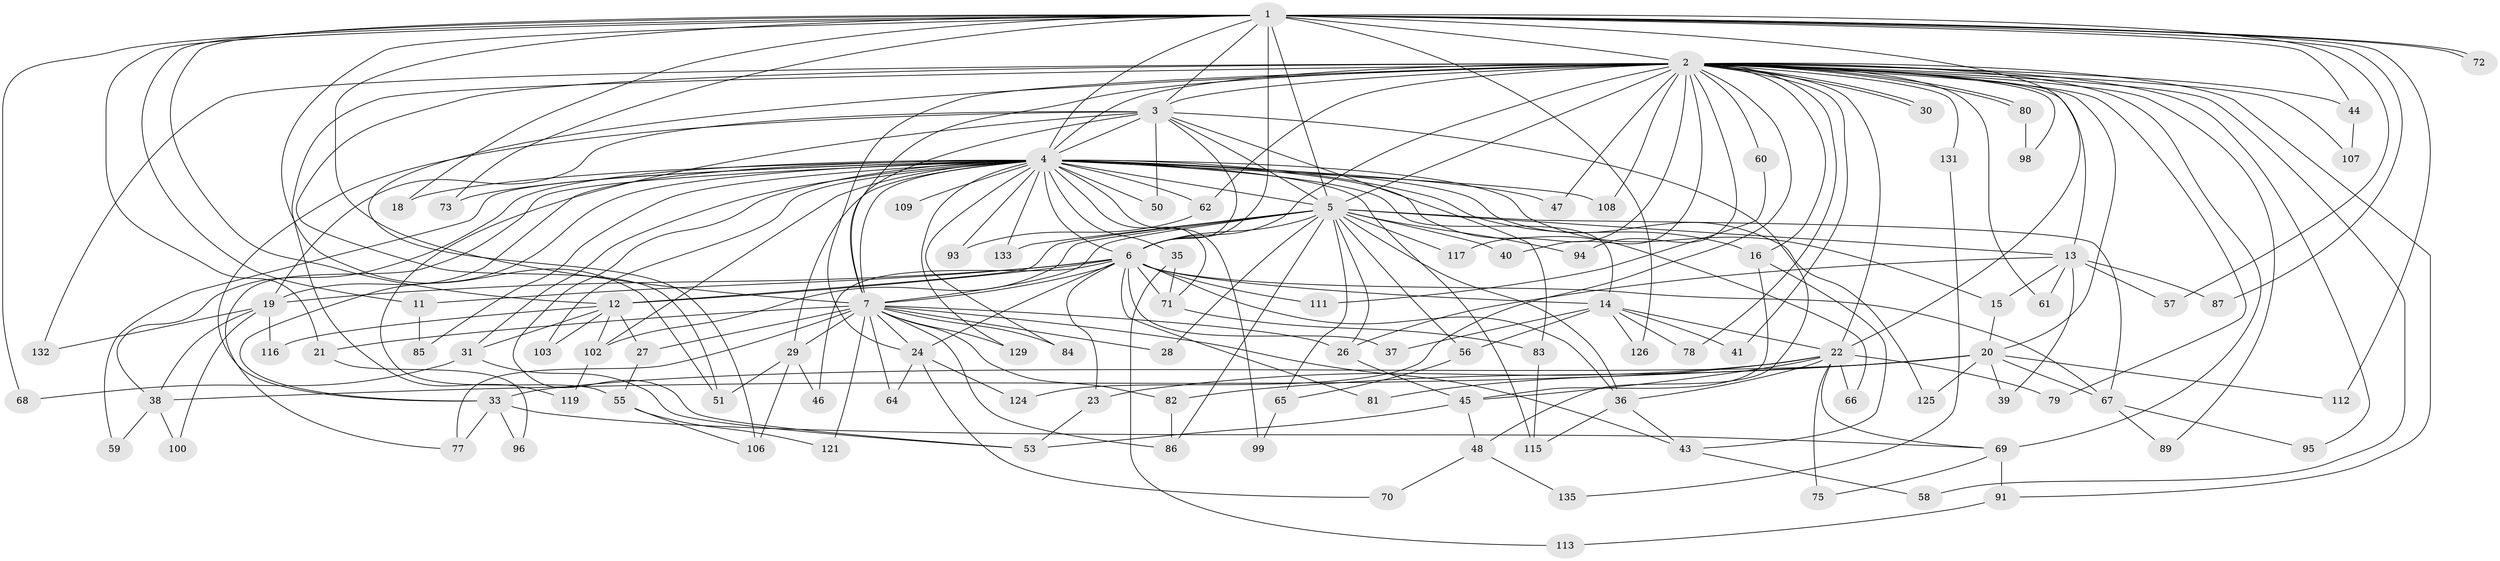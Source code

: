 // original degree distribution, {25: 0.029411764705882353, 24: 0.007352941176470588, 15: 0.007352941176470588, 28: 0.007352941176470588, 16: 0.014705882352941176, 32: 0.007352941176470588, 3: 0.22058823529411764, 7: 0.007352941176470588, 9: 0.014705882352941176, 8: 0.007352941176470588, 4: 0.0661764705882353, 2: 0.5367647058823529, 6: 0.014705882352941176, 11: 0.007352941176470588, 5: 0.051470588235294115}
// Generated by graph-tools (version 1.1) at 2025/11/02/27/25 16:11:00]
// undirected, 104 vertices, 232 edges
graph export_dot {
graph [start="1"]
  node [color=gray90,style=filled];
  1 [super="+54"];
  2 [super="+8"];
  3;
  4 [super="+10"];
  5 [super="+9"];
  6 [super="+136"];
  7 [super="+17"];
  11;
  12 [super="+42"];
  13 [super="+105"];
  14 [super="+25"];
  15 [super="+32"];
  16;
  18;
  19 [super="+90"];
  20 [super="+74"];
  21;
  22;
  23;
  24 [super="+34"];
  26 [super="+49"];
  27;
  28 [super="+134"];
  29 [super="+110"];
  30;
  31 [super="+101"];
  33 [super="+92"];
  35;
  36 [super="+88"];
  37 [super="+63"];
  38 [super="+130"];
  39;
  40;
  41;
  43 [super="+120"];
  44;
  45 [super="+52"];
  46;
  47;
  48;
  50;
  51 [super="+97"];
  53 [super="+127"];
  55 [super="+118"];
  56;
  57;
  58;
  59;
  60;
  61;
  62;
  64;
  65;
  66;
  67;
  68;
  69 [super="+76"];
  70;
  71 [super="+123"];
  72;
  73;
  75;
  77 [super="+104"];
  78;
  79;
  80;
  81;
  82;
  83;
  84;
  85;
  86 [super="+122"];
  87;
  89;
  91;
  93;
  94;
  95;
  96;
  98;
  99;
  100;
  102 [super="+114"];
  103;
  106;
  107;
  108;
  109;
  111;
  112;
  113;
  115 [super="+128"];
  116;
  117;
  119;
  121;
  124;
  125;
  126;
  129;
  131;
  132;
  133;
  135;
  1 -- 2 [weight=2];
  1 -- 3;
  1 -- 4 [weight=2];
  1 -- 5 [weight=2];
  1 -- 6 [weight=2];
  1 -- 7;
  1 -- 11;
  1 -- 12;
  1 -- 18;
  1 -- 21;
  1 -- 22;
  1 -- 44;
  1 -- 51;
  1 -- 57;
  1 -- 68;
  1 -- 72;
  1 -- 72;
  1 -- 73;
  1 -- 87;
  1 -- 112;
  1 -- 126;
  2 -- 3 [weight=2];
  2 -- 4 [weight=4];
  2 -- 5 [weight=4];
  2 -- 6 [weight=2];
  2 -- 7 [weight=3];
  2 -- 13 [weight=2];
  2 -- 22;
  2 -- 24;
  2 -- 30;
  2 -- 30;
  2 -- 47;
  2 -- 78;
  2 -- 80;
  2 -- 80;
  2 -- 91;
  2 -- 95;
  2 -- 107;
  2 -- 119;
  2 -- 132;
  2 -- 131;
  2 -- 69;
  2 -- 79;
  2 -- 16;
  2 -- 20;
  2 -- 89;
  2 -- 94;
  2 -- 98;
  2 -- 40;
  2 -- 41;
  2 -- 106;
  2 -- 44;
  2 -- 108;
  2 -- 124;
  2 -- 51;
  2 -- 117;
  2 -- 58;
  2 -- 60;
  2 -- 61;
  2 -- 62;
  3 -- 4 [weight=2];
  3 -- 5 [weight=2];
  3 -- 6;
  3 -- 7;
  3 -- 19;
  3 -- 33;
  3 -- 48;
  3 -- 50;
  3 -- 55;
  3 -- 83;
  4 -- 5 [weight=4];
  4 -- 6 [weight=3];
  4 -- 7 [weight=2];
  4 -- 14;
  4 -- 19;
  4 -- 35 [weight=2];
  4 -- 38;
  4 -- 62;
  4 -- 66;
  4 -- 71;
  4 -- 77;
  4 -- 84;
  4 -- 85;
  4 -- 93;
  4 -- 99;
  4 -- 102;
  4 -- 103;
  4 -- 109 [weight=2];
  4 -- 129;
  4 -- 133;
  4 -- 73;
  4 -- 15 [weight=2];
  4 -- 16;
  4 -- 18;
  4 -- 29;
  4 -- 31;
  4 -- 108;
  4 -- 47;
  4 -- 50;
  4 -- 59;
  4 -- 125;
  4 -- 53;
  4 -- 33;
  4 -- 115;
  5 -- 6 [weight=2];
  5 -- 7 [weight=2];
  5 -- 28;
  5 -- 40;
  5 -- 65;
  5 -- 86;
  5 -- 133;
  5 -- 67;
  5 -- 117;
  5 -- 56;
  5 -- 26;
  5 -- 94;
  5 -- 13;
  5 -- 102;
  5 -- 36;
  5 -- 12;
  6 -- 7;
  6 -- 11;
  6 -- 12;
  6 -- 14;
  6 -- 23;
  6 -- 24;
  6 -- 36;
  6 -- 37 [weight=2];
  6 -- 46;
  6 -- 67;
  6 -- 71;
  6 -- 81;
  6 -- 111;
  6 -- 19;
  7 -- 21;
  7 -- 26;
  7 -- 27;
  7 -- 28 [weight=2];
  7 -- 29 [weight=2];
  7 -- 43;
  7 -- 64;
  7 -- 77;
  7 -- 82;
  7 -- 84;
  7 -- 121;
  7 -- 129;
  7 -- 24;
  7 -- 86;
  11 -- 85;
  12 -- 27;
  12 -- 31;
  12 -- 102;
  12 -- 103;
  12 -- 116;
  13 -- 15;
  13 -- 39;
  13 -- 57;
  13 -- 61;
  13 -- 87;
  13 -- 26;
  14 -- 37;
  14 -- 41;
  14 -- 56;
  14 -- 78;
  14 -- 126;
  14 -- 22;
  15 -- 20;
  16 -- 43;
  16 -- 45;
  19 -- 100;
  19 -- 116;
  19 -- 132;
  19 -- 38;
  20 -- 33;
  20 -- 38;
  20 -- 39;
  20 -- 82;
  20 -- 112;
  20 -- 125;
  20 -- 67;
  21 -- 96;
  22 -- 23;
  22 -- 36;
  22 -- 45;
  22 -- 66;
  22 -- 75;
  22 -- 79;
  22 -- 81;
  22 -- 69;
  23 -- 53;
  24 -- 64;
  24 -- 70;
  24 -- 124;
  26 -- 45;
  27 -- 55;
  29 -- 46;
  29 -- 106;
  29 -- 51;
  31 -- 68;
  31 -- 53;
  33 -- 69;
  33 -- 77;
  33 -- 96;
  35 -- 113;
  35 -- 71;
  36 -- 115;
  36 -- 43;
  38 -- 59;
  38 -- 100;
  43 -- 58;
  44 -- 107;
  45 -- 48;
  45 -- 53;
  48 -- 70;
  48 -- 135;
  55 -- 121;
  55 -- 106;
  56 -- 65;
  60 -- 111;
  62 -- 93;
  65 -- 99;
  67 -- 89;
  67 -- 95;
  69 -- 75;
  69 -- 91;
  71 -- 83;
  80 -- 98;
  82 -- 86;
  83 -- 115;
  91 -- 113;
  102 -- 119;
  131 -- 135;
}
